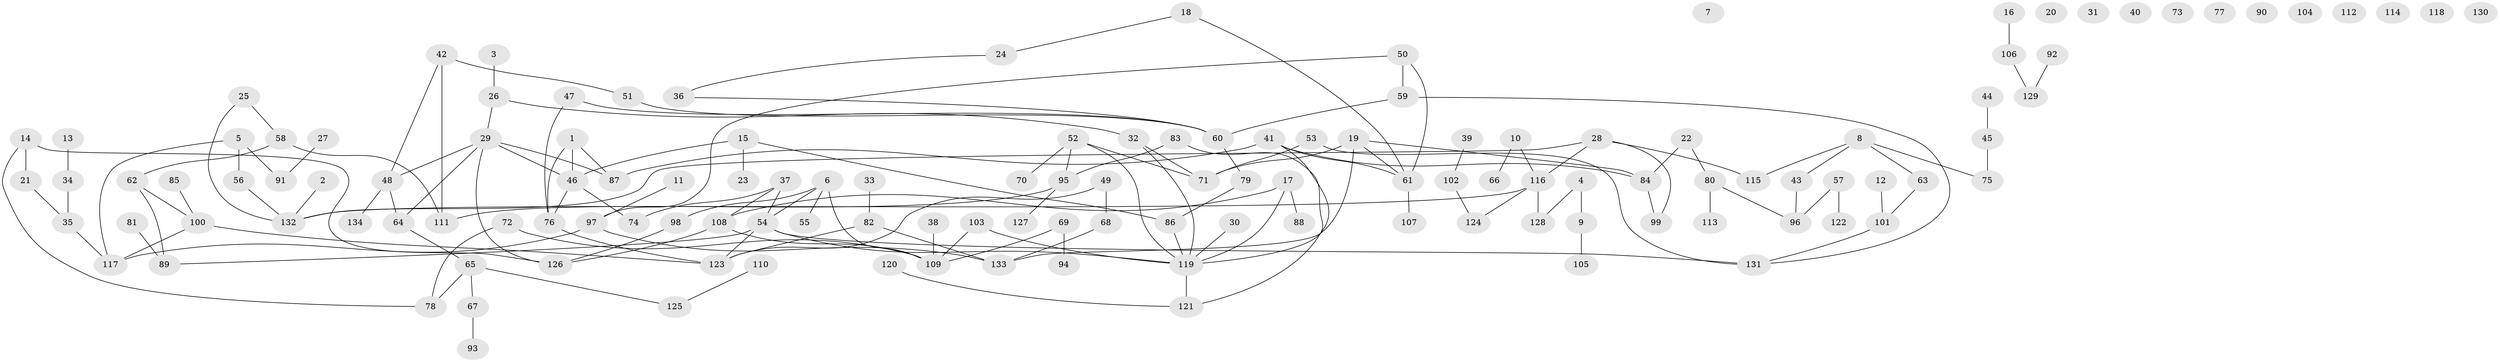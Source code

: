 // coarse degree distribution, {7: 0.031746031746031744, 1: 0.2698412698412698, 2: 0.15873015873015872, 3: 0.1111111111111111, 0: 0.19047619047619047, 4: 0.09523809523809523, 6: 0.031746031746031744, 5: 0.07936507936507936, 12: 0.015873015873015872, 11: 0.015873015873015872}
// Generated by graph-tools (version 1.1) at 2025/16/03/04/25 18:16:25]
// undirected, 134 vertices, 157 edges
graph export_dot {
graph [start="1"]
  node [color=gray90,style=filled];
  1;
  2;
  3;
  4;
  5;
  6;
  7;
  8;
  9;
  10;
  11;
  12;
  13;
  14;
  15;
  16;
  17;
  18;
  19;
  20;
  21;
  22;
  23;
  24;
  25;
  26;
  27;
  28;
  29;
  30;
  31;
  32;
  33;
  34;
  35;
  36;
  37;
  38;
  39;
  40;
  41;
  42;
  43;
  44;
  45;
  46;
  47;
  48;
  49;
  50;
  51;
  52;
  53;
  54;
  55;
  56;
  57;
  58;
  59;
  60;
  61;
  62;
  63;
  64;
  65;
  66;
  67;
  68;
  69;
  70;
  71;
  72;
  73;
  74;
  75;
  76;
  77;
  78;
  79;
  80;
  81;
  82;
  83;
  84;
  85;
  86;
  87;
  88;
  89;
  90;
  91;
  92;
  93;
  94;
  95;
  96;
  97;
  98;
  99;
  100;
  101;
  102;
  103;
  104;
  105;
  106;
  107;
  108;
  109;
  110;
  111;
  112;
  113;
  114;
  115;
  116;
  117;
  118;
  119;
  120;
  121;
  122;
  123;
  124;
  125;
  126;
  127;
  128;
  129;
  130;
  131;
  132;
  133;
  134;
  1 -- 46;
  1 -- 76;
  1 -- 87;
  2 -- 132;
  3 -- 26;
  4 -- 9;
  4 -- 128;
  5 -- 56;
  5 -- 91;
  5 -- 117;
  6 -- 54;
  6 -- 55;
  6 -- 98;
  6 -- 109;
  8 -- 43;
  8 -- 63;
  8 -- 75;
  8 -- 115;
  9 -- 105;
  10 -- 66;
  10 -- 116;
  11 -- 97;
  12 -- 101;
  13 -- 34;
  14 -- 21;
  14 -- 78;
  14 -- 126;
  15 -- 23;
  15 -- 46;
  15 -- 86;
  16 -- 106;
  17 -- 88;
  17 -- 108;
  17 -- 119;
  18 -- 24;
  18 -- 61;
  19 -- 61;
  19 -- 71;
  19 -- 84;
  19 -- 133;
  21 -- 35;
  22 -- 80;
  22 -- 84;
  24 -- 36;
  25 -- 58;
  25 -- 132;
  26 -- 29;
  26 -- 32;
  27 -- 91;
  28 -- 99;
  28 -- 115;
  28 -- 116;
  28 -- 132;
  29 -- 46;
  29 -- 48;
  29 -- 64;
  29 -- 87;
  29 -- 126;
  30 -- 119;
  32 -- 71;
  32 -- 119;
  33 -- 82;
  34 -- 35;
  35 -- 117;
  36 -- 60;
  37 -- 54;
  37 -- 74;
  37 -- 108;
  38 -- 109;
  39 -- 102;
  41 -- 61;
  41 -- 84;
  41 -- 87;
  41 -- 119;
  42 -- 48;
  42 -- 51;
  42 -- 111;
  43 -- 96;
  44 -- 45;
  45 -- 75;
  46 -- 74;
  46 -- 76;
  47 -- 60;
  47 -- 76;
  48 -- 64;
  48 -- 134;
  49 -- 68;
  49 -- 123;
  50 -- 59;
  50 -- 61;
  50 -- 97;
  51 -- 60;
  52 -- 70;
  52 -- 71;
  52 -- 95;
  52 -- 119;
  53 -- 71;
  53 -- 131;
  54 -- 89;
  54 -- 119;
  54 -- 123;
  54 -- 131;
  56 -- 132;
  57 -- 96;
  57 -- 122;
  58 -- 62;
  58 -- 111;
  59 -- 60;
  59 -- 131;
  60 -- 79;
  61 -- 107;
  62 -- 89;
  62 -- 100;
  63 -- 101;
  64 -- 65;
  65 -- 67;
  65 -- 78;
  65 -- 125;
  67 -- 93;
  68 -- 133;
  69 -- 94;
  69 -- 109;
  72 -- 78;
  72 -- 109;
  76 -- 123;
  79 -- 86;
  80 -- 96;
  80 -- 113;
  81 -- 89;
  82 -- 123;
  82 -- 133;
  83 -- 95;
  83 -- 121;
  84 -- 99;
  85 -- 100;
  86 -- 119;
  92 -- 129;
  95 -- 111;
  95 -- 127;
  97 -- 117;
  97 -- 133;
  98 -- 126;
  100 -- 117;
  100 -- 123;
  101 -- 131;
  102 -- 124;
  103 -- 109;
  103 -- 119;
  106 -- 129;
  108 -- 109;
  108 -- 126;
  110 -- 125;
  116 -- 124;
  116 -- 128;
  116 -- 132;
  119 -- 121;
  120 -- 121;
}
